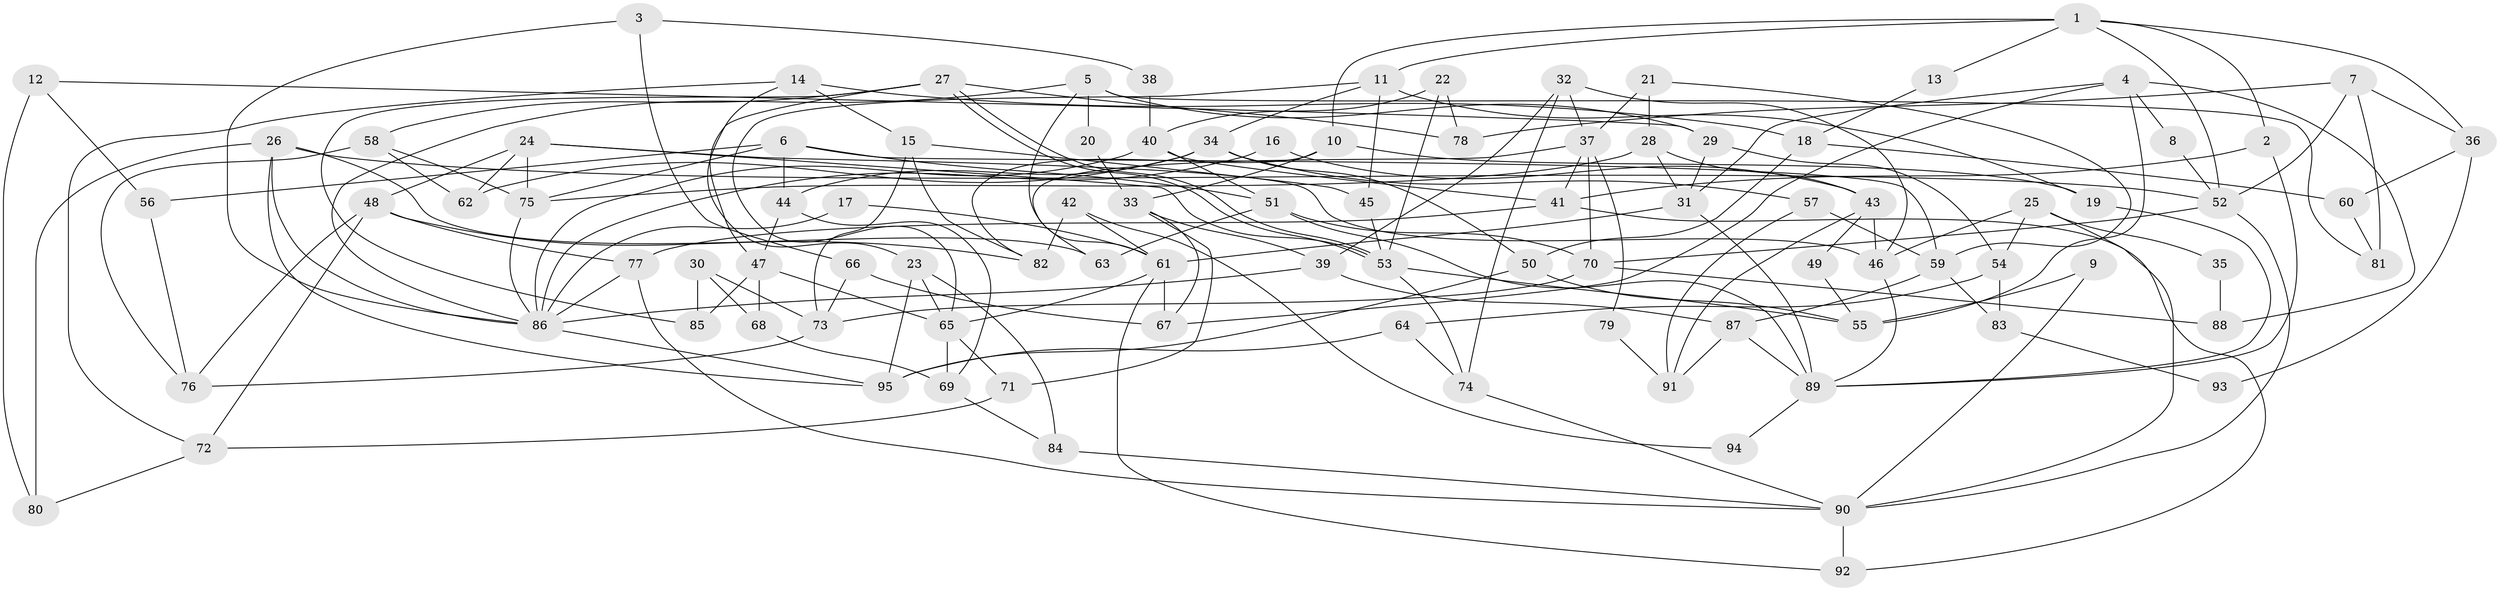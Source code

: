 // coarse degree distribution, {9: 0.02631578947368421, 4: 0.15789473684210525, 10: 0.10526315789473684, 5: 0.13157894736842105, 2: 0.13157894736842105, 7: 0.02631578947368421, 11: 0.05263157894736842, 6: 0.07894736842105263, 12: 0.02631578947368421, 14: 0.05263157894736842, 3: 0.10526315789473684, 8: 0.07894736842105263, 1: 0.02631578947368421}
// Generated by graph-tools (version 1.1) at 2025/18/03/04/25 18:18:55]
// undirected, 95 vertices, 190 edges
graph export_dot {
graph [start="1"]
  node [color=gray90,style=filled];
  1;
  2;
  3;
  4;
  5;
  6;
  7;
  8;
  9;
  10;
  11;
  12;
  13;
  14;
  15;
  16;
  17;
  18;
  19;
  20;
  21;
  22;
  23;
  24;
  25;
  26;
  27;
  28;
  29;
  30;
  31;
  32;
  33;
  34;
  35;
  36;
  37;
  38;
  39;
  40;
  41;
  42;
  43;
  44;
  45;
  46;
  47;
  48;
  49;
  50;
  51;
  52;
  53;
  54;
  55;
  56;
  57;
  58;
  59;
  60;
  61;
  62;
  63;
  64;
  65;
  66;
  67;
  68;
  69;
  70;
  71;
  72;
  73;
  74;
  75;
  76;
  77;
  78;
  79;
  80;
  81;
  82;
  83;
  84;
  85;
  86;
  87;
  88;
  89;
  90;
  91;
  92;
  93;
  94;
  95;
  1 -- 52;
  1 -- 11;
  1 -- 2;
  1 -- 10;
  1 -- 13;
  1 -- 36;
  2 -- 89;
  2 -- 41;
  3 -- 86;
  3 -- 66;
  3 -- 38;
  4 -- 67;
  4 -- 31;
  4 -- 8;
  4 -- 55;
  4 -- 88;
  5 -- 86;
  5 -- 61;
  5 -- 20;
  5 -- 29;
  5 -- 81;
  6 -- 44;
  6 -- 75;
  6 -- 51;
  6 -- 56;
  6 -- 59;
  7 -- 81;
  7 -- 78;
  7 -- 36;
  7 -- 52;
  8 -- 52;
  9 -- 55;
  9 -- 90;
  10 -- 19;
  10 -- 33;
  10 -- 82;
  11 -- 65;
  11 -- 45;
  11 -- 19;
  11 -- 34;
  12 -- 80;
  12 -- 29;
  12 -- 56;
  13 -- 18;
  14 -- 15;
  14 -- 23;
  14 -- 18;
  14 -- 72;
  15 -- 82;
  15 -- 73;
  15 -- 45;
  16 -- 86;
  16 -- 43;
  17 -- 61;
  17 -- 86;
  18 -- 50;
  18 -- 60;
  19 -- 89;
  20 -- 33;
  21 -- 28;
  21 -- 37;
  21 -- 59;
  22 -- 53;
  22 -- 40;
  22 -- 78;
  23 -- 65;
  23 -- 84;
  23 -- 95;
  24 -- 46;
  24 -- 48;
  24 -- 53;
  24 -- 62;
  24 -- 75;
  25 -- 46;
  25 -- 90;
  25 -- 35;
  25 -- 54;
  26 -- 52;
  26 -- 95;
  26 -- 63;
  26 -- 80;
  26 -- 86;
  27 -- 58;
  27 -- 53;
  27 -- 53;
  27 -- 47;
  27 -- 78;
  27 -- 85;
  28 -- 31;
  28 -- 75;
  28 -- 43;
  29 -- 54;
  29 -- 31;
  30 -- 68;
  30 -- 73;
  30 -- 85;
  31 -- 89;
  31 -- 61;
  32 -- 39;
  32 -- 46;
  32 -- 37;
  32 -- 74;
  33 -- 71;
  33 -- 39;
  33 -- 67;
  34 -- 50;
  34 -- 44;
  34 -- 57;
  34 -- 62;
  35 -- 88;
  36 -- 60;
  36 -- 93;
  37 -- 63;
  37 -- 41;
  37 -- 70;
  37 -- 79;
  38 -- 40;
  39 -- 86;
  39 -- 87;
  40 -- 41;
  40 -- 51;
  40 -- 86;
  41 -- 77;
  41 -- 92;
  42 -- 61;
  42 -- 82;
  42 -- 94;
  43 -- 91;
  43 -- 46;
  43 -- 49;
  44 -- 47;
  44 -- 69;
  45 -- 53;
  46 -- 89;
  47 -- 85;
  47 -- 65;
  47 -- 68;
  48 -- 76;
  48 -- 77;
  48 -- 72;
  48 -- 82;
  49 -- 55;
  50 -- 55;
  50 -- 95;
  51 -- 70;
  51 -- 63;
  51 -- 89;
  52 -- 90;
  52 -- 70;
  53 -- 55;
  53 -- 74;
  54 -- 64;
  54 -- 83;
  56 -- 76;
  57 -- 59;
  57 -- 91;
  58 -- 62;
  58 -- 75;
  58 -- 76;
  59 -- 83;
  59 -- 87;
  60 -- 81;
  61 -- 92;
  61 -- 65;
  61 -- 67;
  64 -- 95;
  64 -- 74;
  65 -- 69;
  65 -- 71;
  66 -- 73;
  66 -- 67;
  68 -- 69;
  69 -- 84;
  70 -- 73;
  70 -- 88;
  71 -- 72;
  72 -- 80;
  73 -- 76;
  74 -- 90;
  75 -- 86;
  77 -- 86;
  77 -- 90;
  79 -- 91;
  83 -- 93;
  84 -- 90;
  86 -- 95;
  87 -- 89;
  87 -- 91;
  89 -- 94;
  90 -- 92;
}
